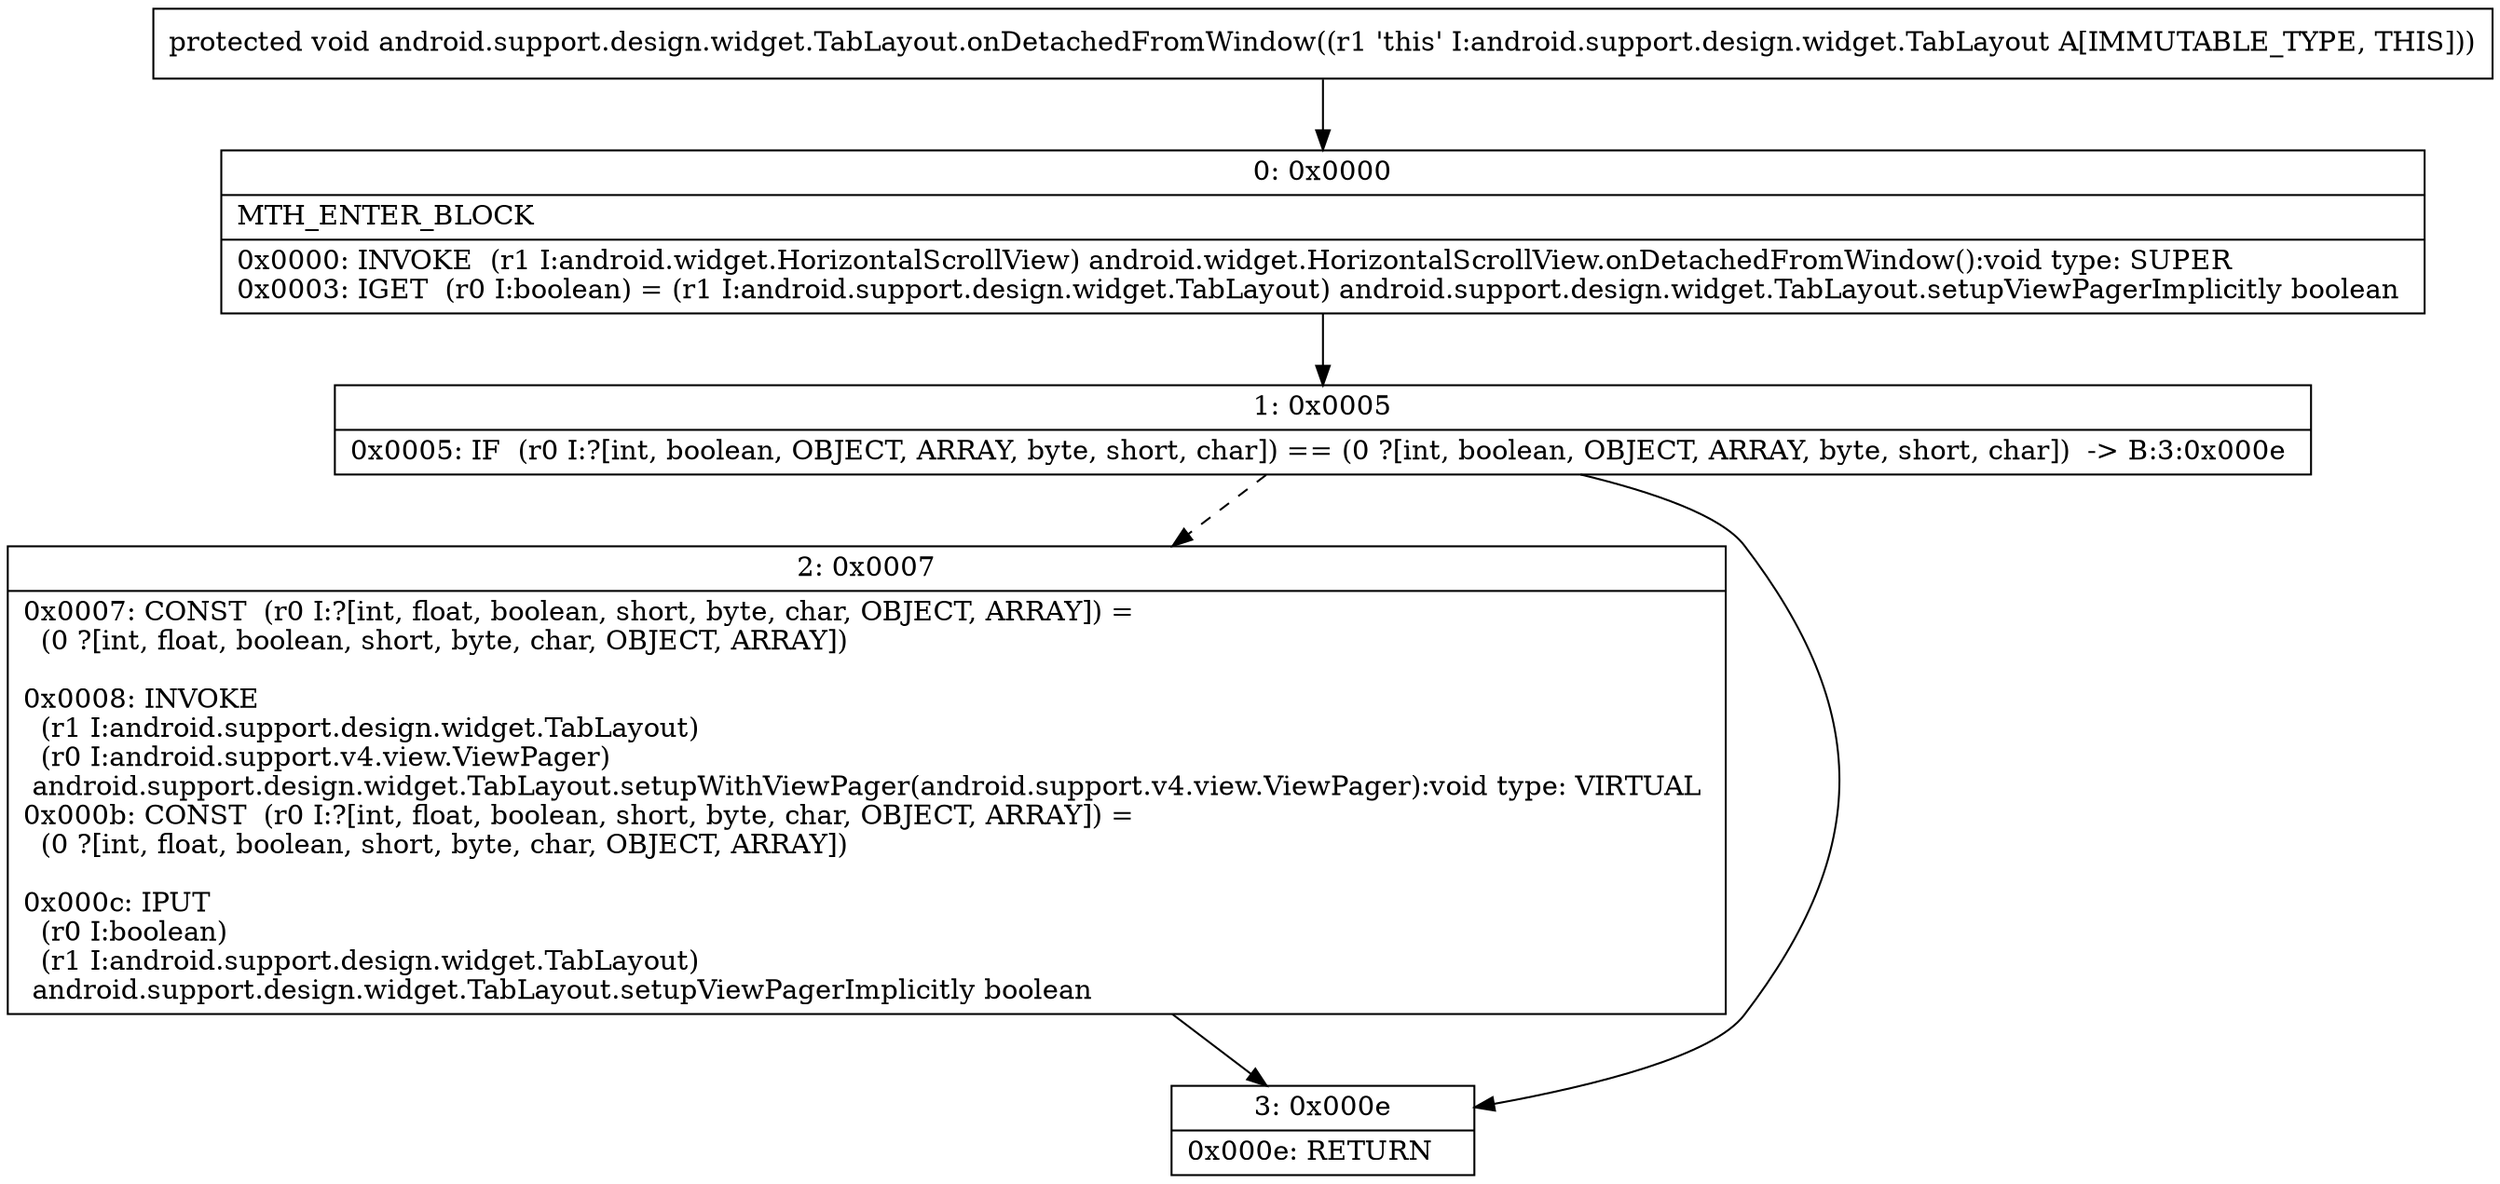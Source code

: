 digraph "CFG forandroid.support.design.widget.TabLayout.onDetachedFromWindow()V" {
Node_0 [shape=record,label="{0\:\ 0x0000|MTH_ENTER_BLOCK\l|0x0000: INVOKE  (r1 I:android.widget.HorizontalScrollView) android.widget.HorizontalScrollView.onDetachedFromWindow():void type: SUPER \l0x0003: IGET  (r0 I:boolean) = (r1 I:android.support.design.widget.TabLayout) android.support.design.widget.TabLayout.setupViewPagerImplicitly boolean \l}"];
Node_1 [shape=record,label="{1\:\ 0x0005|0x0005: IF  (r0 I:?[int, boolean, OBJECT, ARRAY, byte, short, char]) == (0 ?[int, boolean, OBJECT, ARRAY, byte, short, char])  \-\> B:3:0x000e \l}"];
Node_2 [shape=record,label="{2\:\ 0x0007|0x0007: CONST  (r0 I:?[int, float, boolean, short, byte, char, OBJECT, ARRAY]) = \l  (0 ?[int, float, boolean, short, byte, char, OBJECT, ARRAY])\l \l0x0008: INVOKE  \l  (r1 I:android.support.design.widget.TabLayout)\l  (r0 I:android.support.v4.view.ViewPager)\l android.support.design.widget.TabLayout.setupWithViewPager(android.support.v4.view.ViewPager):void type: VIRTUAL \l0x000b: CONST  (r0 I:?[int, float, boolean, short, byte, char, OBJECT, ARRAY]) = \l  (0 ?[int, float, boolean, short, byte, char, OBJECT, ARRAY])\l \l0x000c: IPUT  \l  (r0 I:boolean)\l  (r1 I:android.support.design.widget.TabLayout)\l android.support.design.widget.TabLayout.setupViewPagerImplicitly boolean \l}"];
Node_3 [shape=record,label="{3\:\ 0x000e|0x000e: RETURN   \l}"];
MethodNode[shape=record,label="{protected void android.support.design.widget.TabLayout.onDetachedFromWindow((r1 'this' I:android.support.design.widget.TabLayout A[IMMUTABLE_TYPE, THIS])) }"];
MethodNode -> Node_0;
Node_0 -> Node_1;
Node_1 -> Node_2[style=dashed];
Node_1 -> Node_3;
Node_2 -> Node_3;
}

